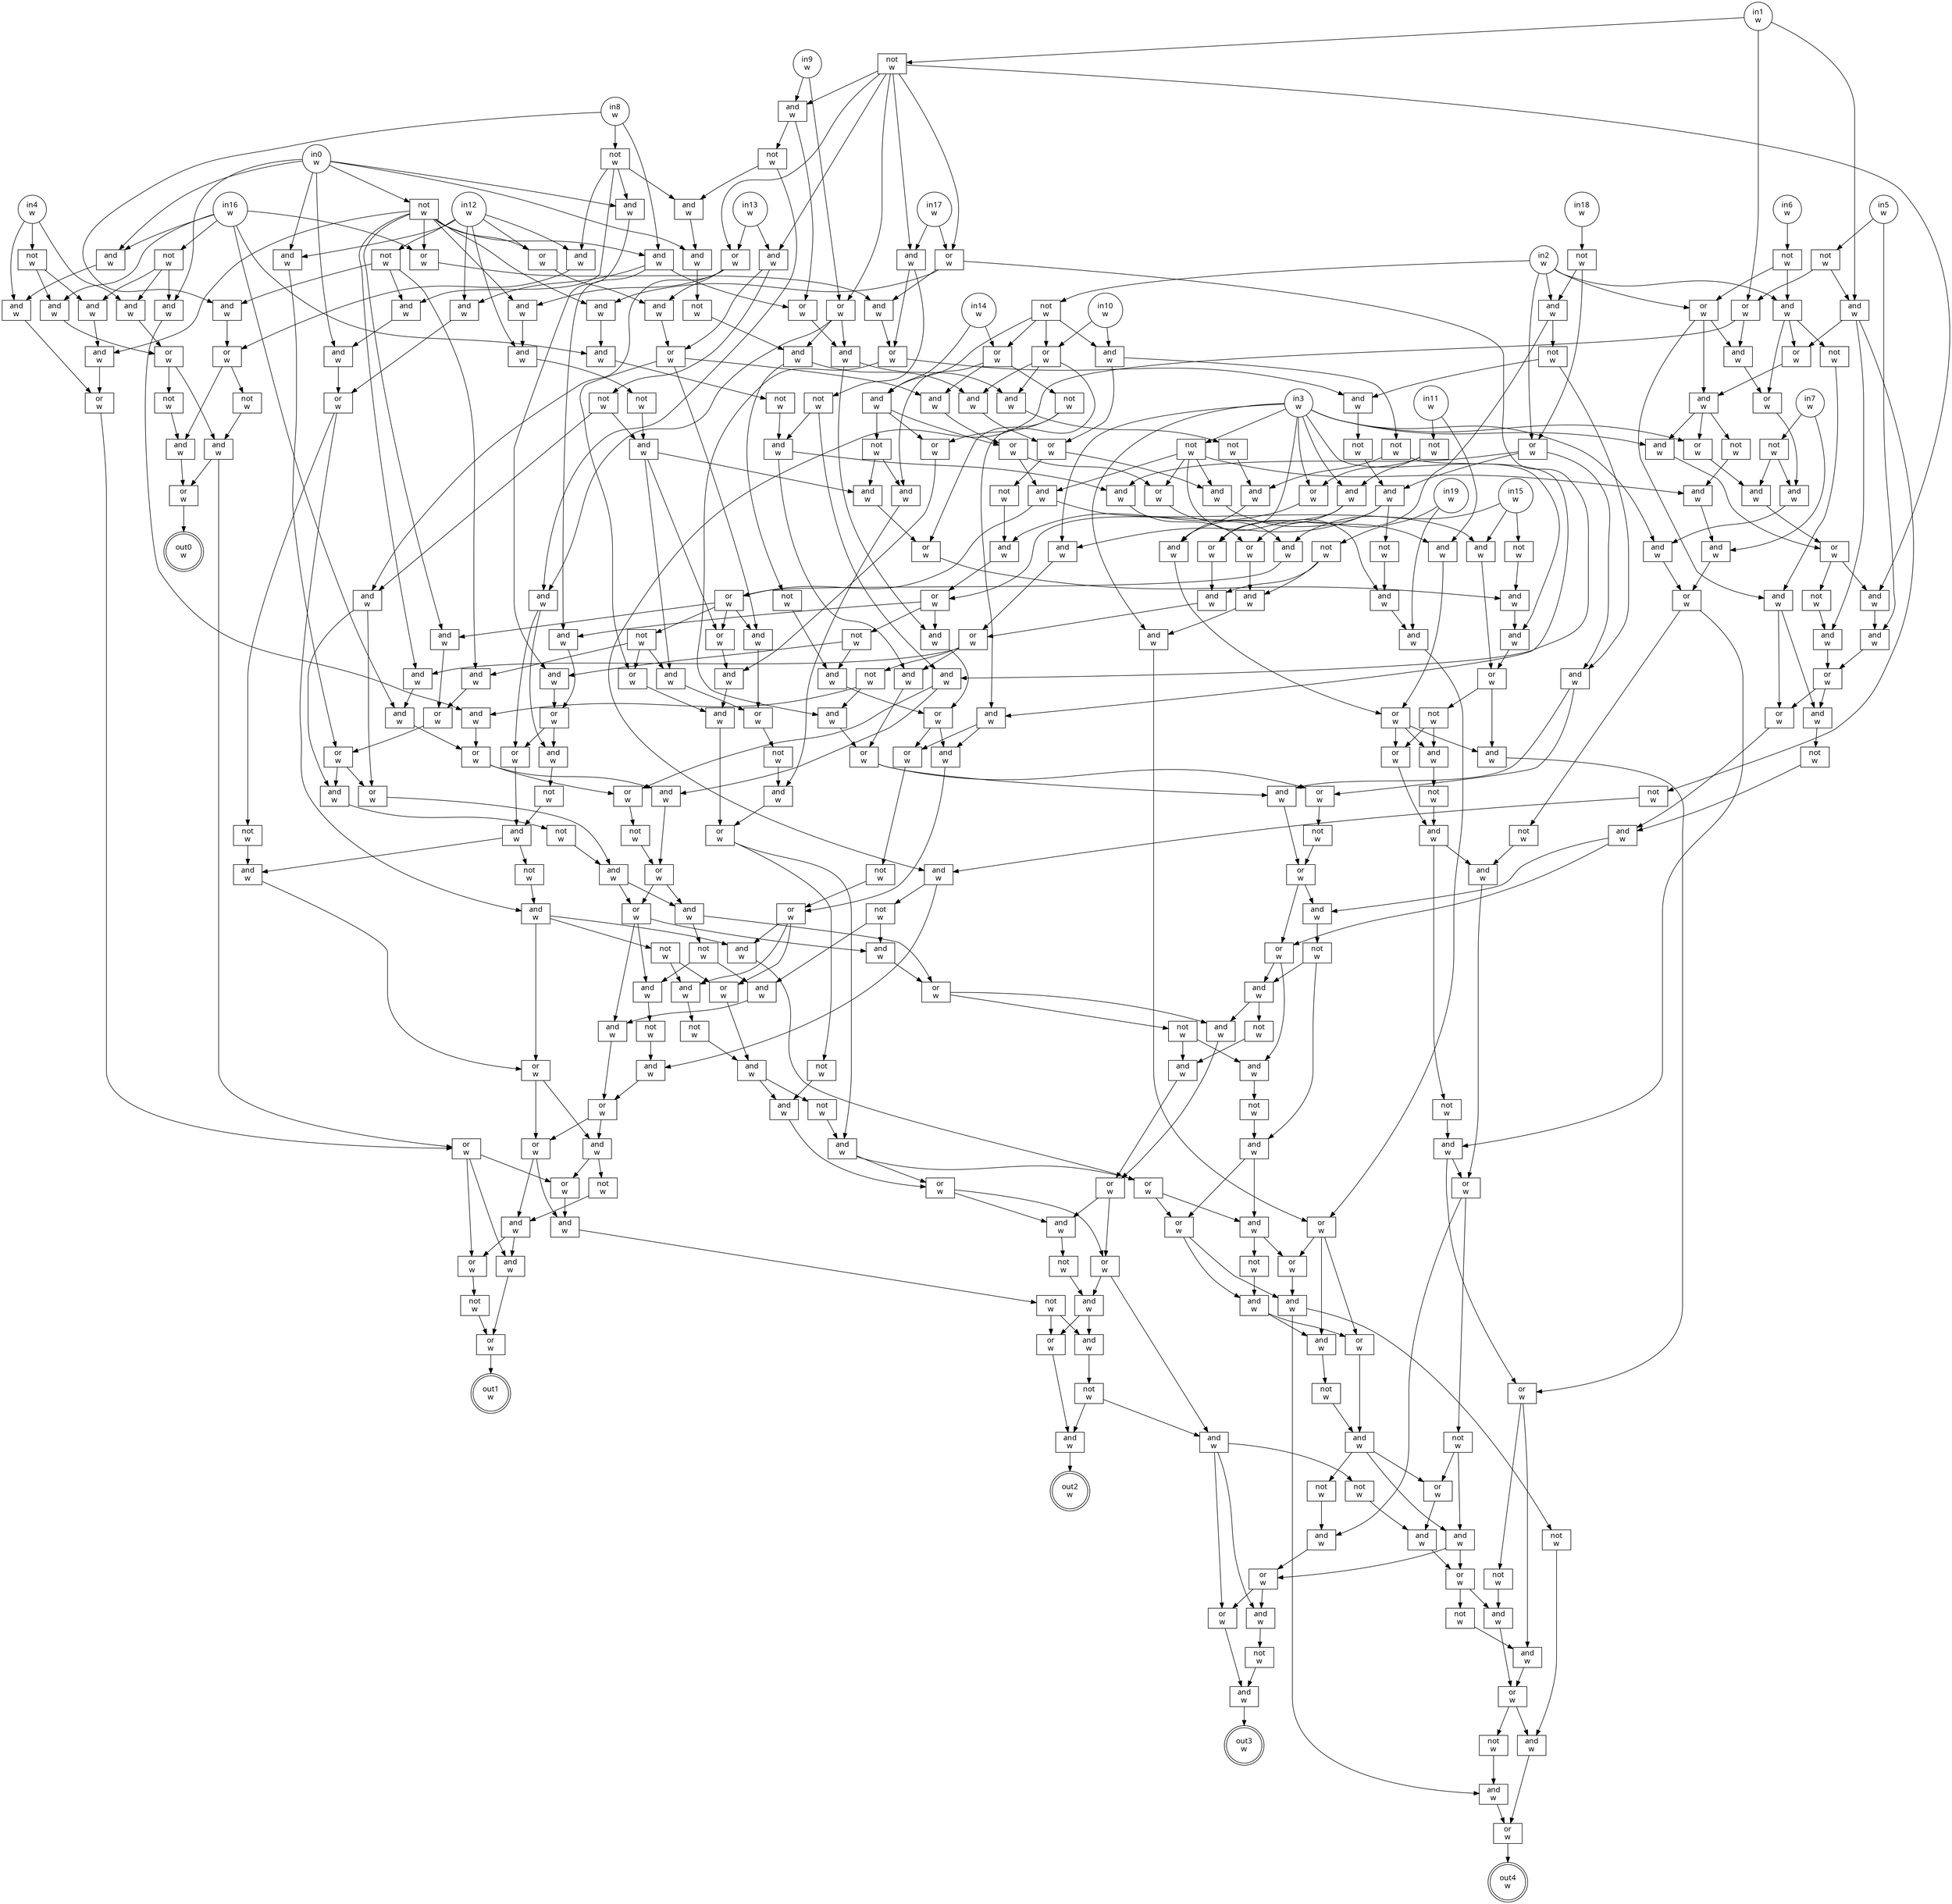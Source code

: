 digraph circuit{
	node [style = filled, fillcolor = white,shape=rect, fontname=geneva]
	g0 [label="in0\nw",shape=circle,fillcolor=white]
	g1 [label="in1\nw",shape=circle,fillcolor=white]
	g2 [label="in2\nw",shape=circle,fillcolor=white]
	g3 [label="in3\nw",shape=circle,fillcolor=white]
	g4 [label="in4\nw",shape=circle,fillcolor=white]
	g5 [label="in5\nw",shape=circle,fillcolor=white]
	g6 [label="in6\nw",shape=circle,fillcolor=white]
	g7 [label="in7\nw",shape=circle,fillcolor=white]
	g8 [label="in8\nw",shape=circle,fillcolor=white]
	g9 [label="in9\nw",shape=circle,fillcolor=white]
	g10 [label="in10\nw",shape=circle,fillcolor=white]
	g11 [label="in11\nw",shape=circle,fillcolor=white]
	g12 [label="in12\nw",shape=circle,fillcolor=white]
	g13 [label="in13\nw",shape=circle,fillcolor=white]
	g14 [label="in14\nw",shape=circle,fillcolor=white]
	g15 [label="in15\nw",shape=circle,fillcolor=white]
	g16 [label="in16\nw",shape=circle,fillcolor=white]
	g17 [label="in17\nw",shape=circle,fillcolor=white]
	g18 [label="in18\nw",shape=circle,fillcolor=white]
	g19 [label="in19\nw",shape=circle,fillcolor=white]
	g20 [label="not\nw",fillcolor=white]
	g21 [label="not\nw",fillcolor=white]
	g22 [label="not\nw",fillcolor=white]
	g23 [label="not\nw",fillcolor=white]
	g24 [label="not\nw",fillcolor=white]
	g25 [label="not\nw",fillcolor=white]
	g26 [label="and\nw",fillcolor=white]
	g27 [label="not\nw",fillcolor=white]
	g28 [label="and\nw",fillcolor=white]
	g29 [label="or\nw",fillcolor=white]
	g30 [label="not\nw",fillcolor=white]
	g31 [label="and\nw",fillcolor=white]
	g32 [label="not\nw",fillcolor=white]
	g33 [label="not\nw",fillcolor=white]
	g34 [label="not\nw",fillcolor=white]
	g35 [label="and\nw",fillcolor=white]
	g36 [label="not\nw",fillcolor=white]
	g37 [label="and\nw",fillcolor=white]
	g38 [label="or\nw",fillcolor=white]
	g39 [label="and\nw",fillcolor=white]
	g40 [label="not\nw",fillcolor=white]
	g41 [label="and\nw",fillcolor=white]
	g42 [label="or\nw",fillcolor=white]
	g43 [label="and\nw",fillcolor=white]
	g44 [label="and\nw",fillcolor=white]
	g45 [label="or\nw",fillcolor=white]
	g46 [label="not\nw",fillcolor=white]
	g47 [label="or\nw",fillcolor=white]
	g48 [label="and\nw",fillcolor=white]
	g49 [label="not\nw",fillcolor=white]
	g50 [label="and\nw",fillcolor=white]
	g51 [label="and\nw",fillcolor=white]
	g52 [label="not\nw",fillcolor=white]
	g53 [label="or\nw",fillcolor=white]
	g54 [label="and\nw",fillcolor=white]
	g55 [label="not\nw",fillcolor=white]
	g56 [label="or\nw",fillcolor=white]
	g57 [label="and\nw",fillcolor=white]
	g58 [label="not\nw",fillcolor=white]
	g59 [label="and\nw",fillcolor=white]
	g60 [label="and\nw",fillcolor=white]
	g61 [label="not\nw",fillcolor=white]
	g62 [label="or\nw",fillcolor=white]
	g63 [label="and\nw",fillcolor=white]
	g64 [label="not\nw",fillcolor=white]
	g65 [label="or\nw",fillcolor=white]
	g66 [label="or\nw",fillcolor=white]
	g67 [label="and\nw",fillcolor=white]
	g68 [label="or\nw",fillcolor=white]
	g69 [label="and\nw",fillcolor=white]
	g70 [label="and\nw",fillcolor=white]
	g71 [label="and\nw",fillcolor=white]
	g72 [label="or\nw",fillcolor=white]
	g73 [label="and\nw",fillcolor=white]
	g74 [label="or\nw",fillcolor=white]
	g75 [label="and\nw",fillcolor=white]
	g76 [label="and\nw",fillcolor=white]
	g77 [label="or\nw",fillcolor=white]
	g78 [label="not\nw",fillcolor=white]
	g79 [label="not\nw",fillcolor=white]
	g80 [label="and\nw",fillcolor=white]
	g81 [label="and\nw",fillcolor=white]
	g82 [label="or\nw",fillcolor=white]
	g83 [label="not\nw",fillcolor=white]
	g84 [label="and\nw",fillcolor=white]
	g85 [label="not\nw",fillcolor=white]
	g86 [label="and\nw",fillcolor=white]
	g87 [label="not\nw",fillcolor=white]
	g88 [label="not\nw",fillcolor=white]
	g89 [label="or\nw",fillcolor=white]
	g90 [label="and\nw",fillcolor=white]
	g91 [label="not\nw",fillcolor=white]
	g92 [label="and\nw",fillcolor=white]
	g93 [label="and\nw",fillcolor=white]
	g94 [label="and\nw",fillcolor=white]
	g95 [label="not\nw",fillcolor=white]
	g96 [label="or\nw",fillcolor=white]
	g97 [label="and\nw",fillcolor=white]
	g98 [label="and\nw",fillcolor=white]
	g99 [label="not\nw",fillcolor=white]
	g100 [label="or\nw",fillcolor=white]
	g101 [label="and\nw",fillcolor=white]
	g102 [label="and\nw",fillcolor=white]
	g103 [label="and\nw",fillcolor=white]
	g104 [label="or\nw",fillcolor=white]
	g105 [label="and\nw",fillcolor=white]
	g106 [label="not\nw",fillcolor=white]
	g107 [label="or\nw",fillcolor=white]
	g108 [label="and\nw",fillcolor=white]
	g109 [label="and\nw",fillcolor=white]
	g110 [label="and\nw",fillcolor=white]
	g111 [label="and\nw",fillcolor=white]
	g112 [label="and\nw",fillcolor=white]
	g113 [label="and\nw",fillcolor=white]
	g114 [label="not\nw",fillcolor=white]
	g115 [label="and\nw",fillcolor=white]
	g116 [label="and\nw",fillcolor=white]
	g117 [label="or\nw",fillcolor=white]
	g118 [label="and\nw",fillcolor=white]
	g119 [label="and\nw",fillcolor=white]
	g120 [label="not\nw",fillcolor=white]
	g121 [label="and\nw",fillcolor=white]
	g122 [label="or\nw",fillcolor=white]
	g123 [label="not\nw",fillcolor=white]
	g124 [label="and\nw",fillcolor=white]
	g125 [label="not\nw",fillcolor=white]
	g126 [label="and\nw",fillcolor=white]
	g127 [label="and\nw",fillcolor=white]
	g128 [label="and\nw",fillcolor=white]
	g129 [label="not\nw",fillcolor=white]
	g130 [label="and\nw",fillcolor=white]
	g131 [label="or\nw",fillcolor=white]
	g132 [label="or\nw",fillcolor=white]
	g133 [label="and\nw",fillcolor=white]
	g134 [label="and\nw",fillcolor=white]
	g135 [label="or\nw",fillcolor=white]
	g136 [label="not\nw",fillcolor=white]
	g137 [label="and\nw",fillcolor=white]
	g138 [label="or\nw",fillcolor=white]
	g139 [label="or\nw",fillcolor=white]
	g140 [label="and\nw",fillcolor=white]
	g141 [label="not\nw",fillcolor=white]
	g142 [label="and\nw",fillcolor=white]
	g143 [label="and\nw",fillcolor=white]
	g144 [label="not\nw",fillcolor=white]
	g145 [label="and\nw",fillcolor=white]
	g146 [label="or\nw",fillcolor=white]
	g147 [label="not\nw",fillcolor=white]
	g148 [label="or\nw",fillcolor=white]
	g149 [label="and\nw",fillcolor=white]
	g150 [label="and\nw",fillcolor=white]
	g151 [label="or\nw",fillcolor=white]
	g152 [label="or\nw",fillcolor=white]
	g153 [label="not\nw",fillcolor=white]
	g154 [label="and\nw",fillcolor=white]
	g155 [label="or\nw",fillcolor=white]
	g156 [label="or\nw",fillcolor=white]
	g157 [label="and\nw",fillcolor=white]
	g158 [label="not\nw",fillcolor=white]
	g159 [label="and\nw",fillcolor=white]
	g160 [label="not\nw",fillcolor=white]
	g161 [label="and\nw",fillcolor=white]
	g162 [label="and\nw",fillcolor=white]
	g163 [label="not\nw",fillcolor=white]
	g164 [label="and\nw",fillcolor=white]
	g165 [label="and\nw",fillcolor=white]
	g166 [label="or\nw",fillcolor=white]
	g167 [label="or\nw",fillcolor=white]
	g168 [label="and\nw",fillcolor=white]
	g169 [label="or\nw",fillcolor=white]
	g170 [label="and\nw",fillcolor=white]
	g171 [label="not\nw",fillcolor=white]
	g172 [label="and\nw",fillcolor=white]
	g173 [label="or\nw",fillcolor=white]
	g174 [label="and\nw",fillcolor=white]
	g175 [label="and\nw",fillcolor=white]
	g176 [label="or\nw",fillcolor=white]
	g177 [label="not\nw",fillcolor=white]
	g178 [label="and\nw",fillcolor=white]
	g179 [label="not\nw",fillcolor=white]
	g180 [label="and\nw",fillcolor=white]
	g181 [label="and\nw",fillcolor=white]
	g182 [label="and\nw",fillcolor=white]
	g183 [label="and\nw",fillcolor=white]
	g184 [label="and\nw",fillcolor=white]
	g185 [label="or\nw",fillcolor=white]
	g186 [label="or\nw",fillcolor=white]
	g187 [label="not\nw",fillcolor=white]
	g188 [label="and\nw",fillcolor=white]
	g189 [label="or\nw",fillcolor=white]
	g190 [label="or\nw",fillcolor=white]
	g191 [label="and\nw",fillcolor=white]
	g192 [label="or\nw",fillcolor=white]
	g193 [label="and\nw",fillcolor=white]
	g194 [label="or\nw",fillcolor=white]
	g195 [label="or\nw",fillcolor=white]
	g196 [label="and\nw",fillcolor=white]
	g197 [label="and\nw",fillcolor=white]
	g198 [label="or\nw",fillcolor=white]
	g199 [label="not\nw",fillcolor=white]
	g200 [label="and\nw",fillcolor=white]
	g201 [label="and\nw",fillcolor=white]
	g202 [label="or\nw",fillcolor=white]
	g203 [label="and\nw",fillcolor=white]
	g204 [label="and\nw",fillcolor=white]
	g205 [label="or\nw",fillcolor=white]
	g206 [label="or\nw",fillcolor=white]
	g207 [label="and\nw",fillcolor=white]
	g208 [label="not\nw",fillcolor=white]
	g209 [label="or\nw",fillcolor=white]
	g210 [label="and\nw",fillcolor=white]
	g211 [label="and\nw",fillcolor=white]
	g212 [label="not\nw",fillcolor=white]
	g213 [label="and\nw",fillcolor=white]
	g214 [label="or\nw",fillcolor=white]
	g215 [label="and\nw",fillcolor=white]
	g216 [label="and\nw",fillcolor=white]
	g217 [label="not\nw",fillcolor=white]
	g218 [label="and\nw",fillcolor=white]
	g219 [label="or\nw",fillcolor=white]
	g220 [label="or\nw",fillcolor=white]
	g221 [label="and\nw",fillcolor=white]
	g222 [label="or\nw",fillcolor=white]
	g223 [label="and\nw",fillcolor=white]
	g224 [label="not\nw",fillcolor=white]
	g225 [label="not\nw",fillcolor=white]
	g226 [label="and\nw",fillcolor=white]
	g227 [label="or\nw",fillcolor=white]
	g228 [label="not\nw",fillcolor=white]
	g229 [label="and\nw",fillcolor=white]
	g230 [label="or\nw",fillcolor=white]
	g231 [label="and\nw",fillcolor=white]
	g232 [label="or\nw",fillcolor=white]
	g233 [label="not\nw",fillcolor=white]
	g234 [label="and\nw",fillcolor=white]
	g235 [label="and\nw",fillcolor=white]
	g236 [label="not\nw",fillcolor=white]
	g237 [label="and\nw",fillcolor=white]
	g238 [label="and\nw",fillcolor=white]
	g239 [label="or\nw",fillcolor=white]
	g240 [label="or\nw",fillcolor=white]
	g241 [label="not\nw",fillcolor=white]
	g242 [label="and\nw",fillcolor=white]
	g243 [label="or\nw",fillcolor=white]
	g244 [label="and\nw",fillcolor=white]
	g245 [label="not\nw",fillcolor=white]
	g246 [label="or\nw",fillcolor=white]
	g247 [label="and\nw",fillcolor=white]
	g248 [label="and\nw",fillcolor=white]
	g249 [label="not\nw",fillcolor=white]
	g250 [label="and\nw",fillcolor=white]
	g251 [label="or\nw",fillcolor=white]
	g252 [label="and\nw",fillcolor=white]
	g253 [label="not\nw",fillcolor=white]
	g254 [label="and\nw",fillcolor=white]
	g255 [label="and\nw",fillcolor=white]
	g256 [label="or\nw",fillcolor=white]
	g257 [label="and\nw",fillcolor=white]
	g258 [label="and\nw",fillcolor=white]
	g259 [label="or\nw",fillcolor=white]
	g260 [label="and\nw",fillcolor=white]
	g261 [label="and\nw",fillcolor=white]
	g262 [label="not\nw",fillcolor=white]
	g263 [label="and\nw",fillcolor=white]
	g264 [label="or\nw",fillcolor=white]
	g265 [label="and\nw",fillcolor=white]
	g266 [label="and\nw",fillcolor=white]
	g267 [label="and\nw",fillcolor=white]
	g268 [label="or\nw",fillcolor=white]
	g269 [label="not\nw",fillcolor=white]
	g270 [label="and\nw",fillcolor=white]
	g271 [label="or\nw",fillcolor=white]
	g272 [label="and\nw",fillcolor=white]
	g273 [label="or\nw",fillcolor=white]
	g274 [label="and\nw",fillcolor=white]
	g275 [label="or\nw",fillcolor=white]
	g276 [label="not\nw",fillcolor=white]
	g277 [label="or\nw",fillcolor=white]
	g278 [label="and\nw",fillcolor=white]
	g279 [label="or\nw",fillcolor=white]
	g280 [label="and\nw",fillcolor=white]
	g281 [label="not\nw",fillcolor=white]
	g282 [label="and\nw",fillcolor=white]
	g283 [label="not\nw",fillcolor=white]
	g284 [label="and\nw",fillcolor=white]
	g285 [label="not\nw",fillcolor=white]
	g286 [label="not\nw",fillcolor=white]
	g287 [label="and\nw",fillcolor=white]
	g288 [label="or\nw",fillcolor=white]
	g289 [label="and\nw",fillcolor=white]
	g290 [label="not\nw",fillcolor=white]
	g291 [label="or\nw",fillcolor=white]
	g292 [label="and\nw",fillcolor=white]
	g293 [label="and\nw",fillcolor=white]
	g294 [label="not\nw",fillcolor=white]
	g295 [label="or\nw",fillcolor=white]
	g296 [label="and\nw",fillcolor=white]
	g297 [label="and\nw",fillcolor=white]
	g298 [label="not\nw",fillcolor=white]
	g299 [label="and\nw",fillcolor=white]
	g300 [label="or\nw",fillcolor=white]
	g301 [label="and\nw",fillcolor=white]
	g302 [label="and\nw",fillcolor=white]
	g303 [label="or\nw",fillcolor=white]
	g304 [label="and\nw",fillcolor=white]
	g305 [label="not\nw",fillcolor=white]
	g306 [label="or\nw",fillcolor=white]
	g307 [label="and\nw",fillcolor=white]
	g308 [label="not\nw",fillcolor=white]
	g309 [label="and\nw",fillcolor=white]
	g310 [label="and\nw",fillcolor=white]
	g311 [label="not\nw",fillcolor=white]
	g312 [label="and\nw",fillcolor=white]
	g313 [label="or\nw",fillcolor=white]
	g314 [label="and\nw",fillcolor=white]
	g315 [label="not\nw",fillcolor=white]
	g316 [label="and\nw",fillcolor=white]
	g317 [label="or\nw",fillcolor=white]
	g318 [label="and\nw",fillcolor=white]
	g319 [label="not\nw",fillcolor=white]
	g320 [label="or\nw",fillcolor=white]
	g321 [label="and\nw",fillcolor=white]
	g322 [label="or\nw",fillcolor=white]
	g323 [label="and\nw",fillcolor=white]
	g324 [label="or\nw",fillcolor=white]
	g325 [label="not\nw",fillcolor=white]
	g326 [label="or\nw",fillcolor=white]
	g327 [label="and\nw",fillcolor=white]
	g328 [label="not\nw",fillcolor=white]
	g329 [label="and\nw",fillcolor=white]
	g330 [label="or\nw",fillcolor=white]
	g331 [label="and\nw",fillcolor=white]
	g332 [label="not\nw",fillcolor=white]
	g333 [label="and\nw",fillcolor=white]
	g334 [label="or\nw",fillcolor=white]
	g335 [label="out0\nw",shape=doublecircle,fillcolor=white]
	g336 [label="out1\nw",shape=doublecircle,fillcolor=white]
	g337 [label="out2\nw",shape=doublecircle,fillcolor=white]
	g338 [label="out3\nw",shape=doublecircle,fillcolor=white]
	g339 [label="out4\nw",shape=doublecircle,fillcolor=white]
	edge [fontname=Geneva,fontcolor=forestgreen]
	g0->g109
	g0->g111
	g0->g112
	g0->g113
	g0->g127
	g0->g128
	g0->g129
	g1->g66
	g1->g71
	g1->g88
	g2->g47
	g2->g48
	g2->g51
	g2->g53
	g2->g55
	g3->g44
	g3->g45
	g3->g46
	g3->g70
	g3->g74
	g3->g76
	g3->g173
	g3->g175
	g3->g258
	g3->g302
	g4->g35
	g4->g36
	g4->g110
	g5->g34
	g5->g103
	g6->g33
	g7->g32
	g7->g81
	g8->g26
	g8->g27
	g8->g133
	g9->g89
	g9->g90
	g10->g56
	g10->g57
	g11->g25
	g11->g119
	g12->g24
	g12->g28
	g12->g128
	g12->g134
	g12->g190
	g12->g261
	g13->g98
	g13->g100
	g14->g60
	g14->g62
	g15->g23
	g15->g196
	g15->g201
	g16->g22
	g16->g37
	g16->g109
	g16->g167
	g16->g184
	g16->g235
	g17->g94
	g17->g96
	g18->g21
	g19->g20
	g19->g181
	g20->g174
	g20->g257
	g21->g47
	g21->g48
	g22->g35
	g22->g43
	g22->g127
	g23->g301
	g24->g26
	g24->g31
	g24->g200
	g25->g44
	g25->g45
	g26->g29
	g27->g28
	g27->g31
	g27->g92
	g27->g112
	g28->g29
	g29->g30
	g29->g41
	g30->g39
	g31->g111
	g32->g69
	g32->g75
	g33->g51
	g33->g53
	g34->g66
	g34->g71
	g35->g38
	g36->g37
	g36->g43
	g37->g38
	g38->g39
	g38->g40
	g39->g42
	g39->g132
	g40->g41
	g41->g42
	g42->g335
	g43->g130
	g44->g122
	g44->g165
	g45->g121
	g46->g80
	g46->g118
	g46->g180
	g46->g195
	g46->g197
	g47->g50
	g47->g172
	g47->g255
	g48->g49
	g48->g256
	g49->g50
	g49->g170
	g50->g240
	g50->g242
	g51->g52
	g51->g68
	g51->g72
	g52->g54
	g53->g54
	g53->g67
	g53->g73
	g54->g105
	g54->g107
	g55->g56
	g55->g57
	g55->g60
	g55->g62
	g56->g59
	g56->g116
	g56->g162
	g57->g58
	g57->g117
	g58->g59
	g58->g164
	g59->g152
	g59->g154
	g60->g61
	g60->g65
	g60->g194
	g61->g63
	g61->g299
	g62->g63
	g62->g64
	g62->g193
	g63->g270
	g64->g65
	g64->g300
	g65->g265
	g66->g67
	g66->g86
	g67->g68
	g68->g69
	g69->g70
	g70->g82
	g71->g72
	g71->g84
	g71->g85
	g72->g73
	g73->g74
	g73->g76
	g73->g79
	g74->g75
	g75->g77
	g76->g77
	g77->g78
	g77->g102
	g78->g84
	g79->g80
	g80->g81
	g81->g82
	g82->g83
	g82->g312
	g83->g310
	g84->g104
	g85->g86
	g86->g87
	g86->g218
	g87->g213
	g87->g231
	g88->g89
	g88->g90
	g88->g94
	g88->g96
	g88->g98
	g88->g100
	g88->g102
	g89->g93
	g89->g115
	g89->g149
	g90->g91
	g90->g148
	g91->g92
	g91->g93
	g92->g113
	g93->g139
	g93->g140
	g94->g95
	g94->g169
	g95->g97
	g95->g237
	g96->g97
	g96->g168
	g96->g234
	g97->g186
	g97->g188
	g98->g99
	g98->g192
	g99->g101
	g99->g263
	g100->g101
	g100->g191
	g100->g260
	g101->g207
	g101->g209
	g102->g103
	g103->g104
	g104->g105
	g104->g107
	g105->g106
	g106->g108
	g107->g108
	g108->g244
	g108->g246
	g109->g110
	g110->g131
	g111->g135
	g112->g124
	g113->g114
	g114->g115
	g115->g116
	g115->g125
	g116->g117
	g117->g118
	g117->g120
	g118->g119
	g119->g166
	g120->g121
	g121->g122
	g122->g123
	g122->g137
	g122->g150
	g123->g124
	g123->g126
	g124->g138
	g125->g126
	g126->g151
	g127->g178
	g128->g206
	g129->g130
	g129->g133
	g129->g167
	g129->g183
	g129->g190
	g129->g204
	g129->g234
	g129->g260
	g130->g131
	g131->g132
	g132->g222
	g132->g227
	g132->g229
	g133->g134
	g133->g137
	g133->g148
	g134->g135
	g135->g136
	g135->g145
	g136->g143
	g137->g138
	g138->g139
	g138->g140
	g139->g142
	g140->g141
	g141->g142
	g142->g143
	g142->g144
	g143->g146
	g144->g145
	g145->g146
	g145->g147
	g145->g161
	g146->g220
	g146->g221
	g147->g156
	g147->g157
	g148->g149
	g149->g150
	g149->g162
	g150->g151
	g151->g152
	g151->g154
	g152->g153
	g153->g155
	g154->g155
	g155->g156
	g155->g157
	g155->g161
	g156->g159
	g157->g158
	g158->g159
	g159->g160
	g159->g287
	g160->g272
	g161->g273
	g162->g163
	g163->g164
	g164->g165
	g165->g166
	g166->g304
	g166->g306
	g166->g307
	g167->g168
	g168->g169
	g169->g170
	g169->g182
	g170->g171
	g171->g172
	g172->g173
	g172->g175
	g172->g179
	g173->g174
	g174->g176
	g175->g176
	g176->g177
	g176->g183
	g176->g238
	g177->g178
	g177->g182
	g178->g185
	g179->g180
	g180->g181
	g181->g259
	g182->g239
	g183->g184
	g184->g185
	g185->g186
	g185->g188
	g186->g187
	g187->g189
	g188->g189
	g189->g211
	g189->g214
	g190->g191
	g191->g192
	g192->g193
	g192->g202
	g192->g203
	g193->g194
	g194->g195
	g194->g197
	g195->g196
	g196->g198
	g197->g198
	g197->g201
	g198->g199
	g198->g203
	g198->g204
	g198->g264
	g199->g200
	g199->g202
	g199->g267
	g200->g205
	g201->g303
	g202->g266
	g203->g268
	g204->g205
	g205->g206
	g206->g207
	g206->g209
	g207->g208
	g208->g210
	g209->g210
	g210->g211
	g210->g214
	g211->g212
	g211->g232
	g212->g213
	g212->g216
	g213->g215
	g214->g215
	g214->g216
	g214->g231
	g215->g219
	g216->g217
	g217->g218
	g218->g219
	g219->g220
	g219->g221
	g220->g223
	g220->g226
	g221->g222
	g221->g225
	g222->g223
	g223->g224
	g224->g293
	g224->g295
	g225->g226
	g226->g227
	g226->g229
	g227->g228
	g228->g230
	g229->g230
	g230->g336
	g231->g232
	g232->g233
	g232->g248
	g233->g250
	g233->g252
	g234->g235
	g235->g236
	g236->g237
	g237->g238
	g237->g255
	g238->g239
	g239->g240
	g239->g242
	g240->g241
	g241->g243
	g242->g243
	g243->g244
	g243->g246
	g244->g245
	g245->g247
	g245->g254
	g246->g247
	g246->g252
	g247->g248
	g247->g249
	g248->g251
	g249->g250
	g250->g251
	g251->g289
	g251->g291
	g252->g253
	g253->g254
	g254->g274
	g254->g277
	g255->g256
	g256->g257
	g257->g258
	g258->g259
	g259->g275
	g259->g279
	g259->g280
	g260->g261
	g261->g262
	g262->g263
	g263->g264
	g263->g267
	g263->g299
	g264->g265
	g265->g266
	g266->g271
	g267->g268
	g268->g269
	g269->g270
	g270->g271
	g271->g272
	g271->g286
	g272->g273
	g272->g288
	g273->g274
	g273->g277
	g274->g275
	g274->g276
	g275->g284
	g276->g278
	g277->g278
	g277->g284
	g278->g279
	g278->g280
	g279->g282
	g280->g281
	g281->g282
	g282->g283
	g282->g316
	g282->g322
	g283->g314
	g284->g285
	g284->g333
	g285->g331
	g286->g287
	g287->g288
	g288->g289
	g288->g291
	g289->g290
	g290->g292
	g291->g292
	g291->g297
	g292->g293
	g292->g295
	g293->g294
	g294->g296
	g294->g297
	g295->g296
	g296->g337
	g297->g298
	g297->g318
	g297->g320
	g298->g323
	g299->g300
	g300->g301
	g301->g302
	g302->g303
	g303->g304
	g303->g305
	g304->g326
	g305->g306
	g305->g307
	g306->g309
	g307->g308
	g308->g309
	g309->g310
	g309->g311
	g310->g313
	g311->g312
	g312->g313
	g312->g326
	g313->g314
	g313->g315
	g314->g317
	g315->g316
	g315->g322
	g316->g317
	g316->g324
	g317->g318
	g317->g320
	g318->g319
	g319->g321
	g320->g321
	g321->g338
	g322->g323
	g323->g324
	g324->g325
	g324->g329
	g325->g327
	g326->g327
	g326->g328
	g327->g330
	g328->g329
	g329->g330
	g330->g331
	g330->g332
	g331->g334
	g332->g333
	g333->g334
	g334->g339
}